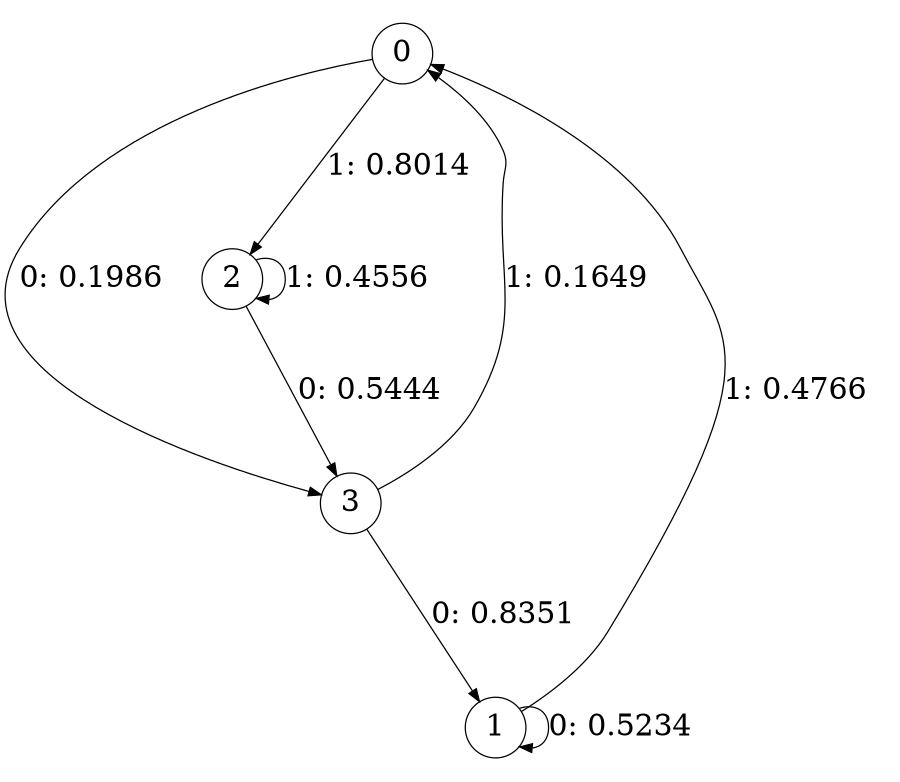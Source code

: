 digraph "ch11faceL2" {
size = "6,8.5";
ratio = "fill";
node [shape = circle];
node [fontsize = 24];
edge [fontsize = 24];
0 -> 3 [label = "0: 0.1986   "];
0 -> 2 [label = "1: 0.8014   "];
1 -> 1 [label = "0: 0.5234   "];
1 -> 0 [label = "1: 0.4766   "];
2 -> 3 [label = "0: 0.5444   "];
2 -> 2 [label = "1: 0.4556   "];
3 -> 1 [label = "0: 0.8351   "];
3 -> 0 [label = "1: 0.1649   "];
}